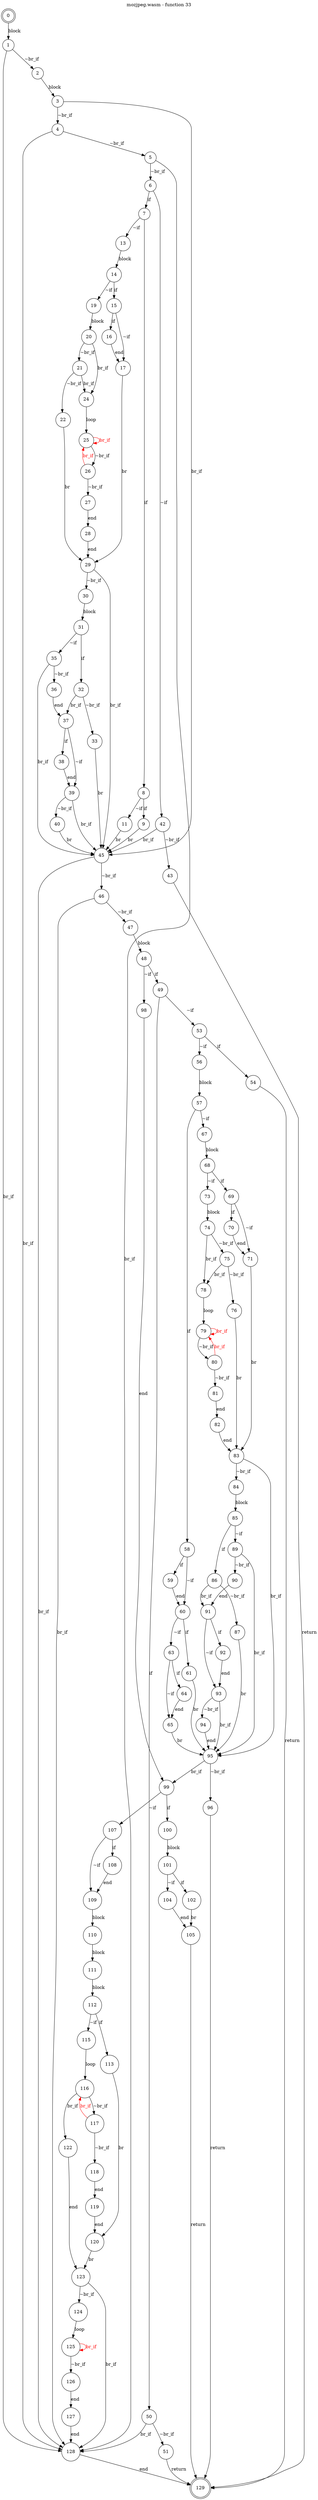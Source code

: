 digraph finite_state_machine {
    label = "mozjpeg.wasm - function 33"
    labelloc =  t
    labelfontsize = 16
    labelfontcolor = black
    labelfontname = "Helvetica"
    node [shape = doublecircle]; 0 129;
    node [shape = circle];
    0 -> 1[label="block"];
    1 -> 2[label="~br_if"];
    1 -> 128[label="br_if"];
    2 -> 3[label="block"];
    3 -> 4[label="~br_if"];
    3 -> 45[label="br_if"];
    4 -> 5[label="~br_if"];
    4 -> 128[label="br_if"];
    5 -> 6[label="~br_if"];
    5 -> 128[label="br_if"];
    6 -> 7[label="if"];
    6 -> 42[label="~if"];
    7 -> 8[label="if"];
    7 -> 13[label="~if"];
    8 -> 9[label="if"];
    8 -> 11[label="~if"];
    9 -> 45[label="br"];
    11 -> 45[label="br"];
    13 -> 14[label="block"];
    14 -> 15[label="if"];
    14 -> 19[label="~if"];
    15 -> 16[label="if"];
    15 -> 17[label="~if"];
    16 -> 17[label="end"];
    17 -> 29[label="br"];
    19 -> 20[label="block"];
    20 -> 21[label="~br_if"];
    20 -> 24[label="br_if"];
    21 -> 22[label="~br_if"];
    21 -> 24[label="br_if"];
    22 -> 29[label="br"];
    24 -> 25[label="loop"];
    25 -> 26[label="~br_if"];
    25 -> 25[color="red" fontcolor="red" label="br_if"];
    26 -> 27[label="~br_if"];
    26 -> 25[color="red" fontcolor="red" label="br_if"];
    27 -> 28[label="end"];
    28 -> 29[label="end"];
    29 -> 30[label="~br_if"];
    29 -> 45[label="br_if"];
    30 -> 31[label="block"];
    31 -> 32[label="if"];
    31 -> 35[label="~if"];
    32 -> 33[label="~br_if"];
    32 -> 37[label="br_if"];
    33 -> 45[label="br"];
    35 -> 36[label="~br_if"];
    35 -> 45[label="br_if"];
    36 -> 37[label="end"];
    37 -> 38[label="if"];
    37 -> 39[label="~if"];
    38 -> 39[label="end"];
    39 -> 40[label="~br_if"];
    39 -> 45[label="br_if"];
    40 -> 45[label="br"];
    42 -> 43[label="~br_if"];
    42 -> 45[label="br_if"];
    43 -> 129[label="return"];
    45 -> 46[label="~br_if"];
    45 -> 128[label="br_if"];
    46 -> 47[label="~br_if"];
    46 -> 128[label="br_if"];
    47 -> 48[label="block"];
    48 -> 49[label="if"];
    48 -> 98[label="~if"];
    49 -> 50[label="if"];
    49 -> 53[label="~if"];
    50 -> 51[label="~br_if"];
    50 -> 128[label="br_if"];
    51 -> 129[label="return"];
    53 -> 54[label="if"];
    53 -> 56[label="~if"];
    54 -> 129[label="return"];
    56 -> 57[label="block"];
    57 -> 58[label="if"];
    57 -> 67[label="~if"];
    58 -> 59[label="if"];
    58 -> 60[label="~if"];
    59 -> 60[label="end"];
    60 -> 61[label="if"];
    60 -> 63[label="~if"];
    61 -> 95[label="br"];
    63 -> 64[label="if"];
    63 -> 65[label="~if"];
    64 -> 65[label="end"];
    65 -> 95[label="br"];
    67 -> 68[label="block"];
    68 -> 69[label="if"];
    68 -> 73[label="~if"];
    69 -> 70[label="if"];
    69 -> 71[label="~if"];
    70 -> 71[label="end"];
    71 -> 83[label="br"];
    73 -> 74[label="block"];
    74 -> 75[label="~br_if"];
    74 -> 78[label="br_if"];
    75 -> 76[label="~br_if"];
    75 -> 78[label="br_if"];
    76 -> 83[label="br"];
    78 -> 79[label="loop"];
    79 -> 80[label="~br_if"];
    79 -> 79[color="red" fontcolor="red" label="br_if"];
    80 -> 81[label="~br_if"];
    80 -> 79[color="red" fontcolor="red" label="br_if"];
    81 -> 82[label="end"];
    82 -> 83[label="end"];
    83 -> 84[label="~br_if"];
    83 -> 95[label="br_if"];
    84 -> 85[label="block"];
    85 -> 86[label="if"];
    85 -> 89[label="~if"];
    86 -> 87[label="~br_if"];
    86 -> 91[label="br_if"];
    87 -> 95[label="br"];
    89 -> 90[label="~br_if"];
    89 -> 95[label="br_if"];
    90 -> 91[label="end"];
    91 -> 92[label="if"];
    91 -> 93[label="~if"];
    92 -> 93[label="end"];
    93 -> 94[label="~br_if"];
    93 -> 95[label="br_if"];
    94 -> 95[label="end"];
    95 -> 96[label="~br_if"];
    95 -> 99[label="br_if"];
    96 -> 129[label="return"];
    98 -> 99[label="end"];
    99 -> 100[label="if"];
    99 -> 107[label="~if"];
    100 -> 101[label="block"];
    101 -> 102[label="if"];
    101 -> 104[label="~if"];
    102 -> 105[label="br"];
    104 -> 105[label="end"];
    105 -> 129[label="return"];
    107 -> 108[label="if"];
    107 -> 109[label="~if"];
    108 -> 109[label="end"];
    109 -> 110[label="block"];
    110 -> 111[label="block"];
    111 -> 112[label="block"];
    112 -> 113[label="if"];
    112 -> 115[label="~if"];
    113 -> 120[label="br"];
    115 -> 116[label="loop"];
    116 -> 117[label="~br_if"];
    116 -> 122[label="br_if"];
    117 -> 118[label="~br_if"];
    117 -> 116[color="red" fontcolor="red" label="br_if"];
    118 -> 119[label="end"];
    119 -> 120[label="end"];
    120 -> 123[label="br"];
    122 -> 123[label="end"];
    123 -> 124[label="~br_if"];
    123 -> 128[label="br_if"];
    124 -> 125[label="loop"];
    125 -> 126[label="~br_if"];
    125 -> 125[color="red" fontcolor="red" label="br_if"];
    126 -> 127[label="end"];
    127 -> 128[label="end"];
    128 -> 129[label="end"];
}
